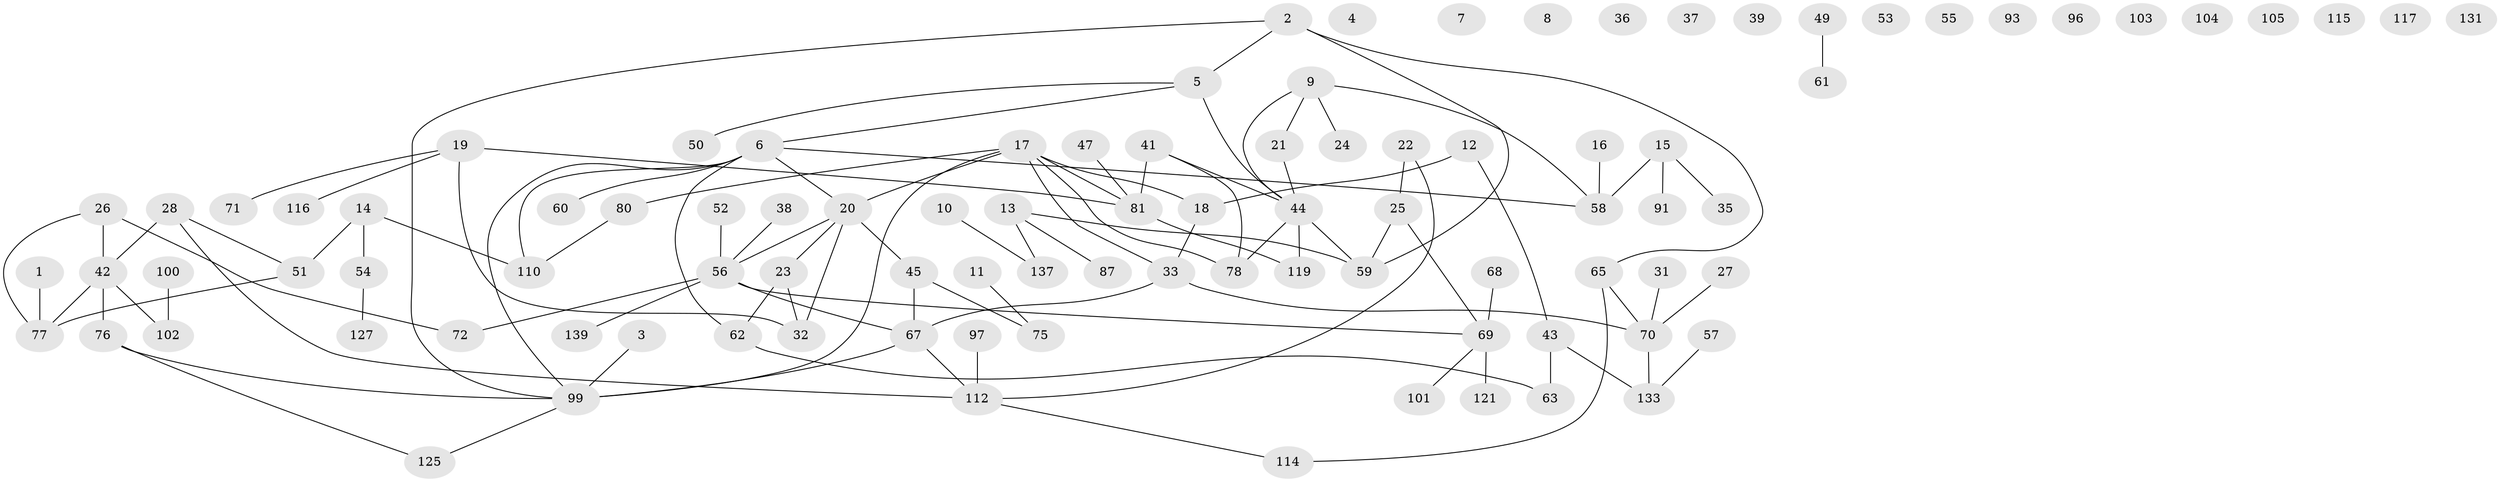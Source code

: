 // original degree distribution, {1: 0.23404255319148937, 4: 0.1276595744680851, 2: 0.2765957446808511, 0: 0.11347517730496454, 6: 0.014184397163120567, 5: 0.05673758865248227, 3: 0.1773049645390071}
// Generated by graph-tools (version 1.1) at 2025/41/03/06/25 10:41:25]
// undirected, 96 vertices, 107 edges
graph export_dot {
graph [start="1"]
  node [color=gray90,style=filled];
  1;
  2 [super="+126"];
  3 [super="+109"];
  4;
  5 [super="+48"];
  6 [super="+74"];
  7;
  8;
  9 [super="+92"];
  10;
  11 [super="+64"];
  12;
  13 [super="+73"];
  14 [super="+138"];
  15 [super="+30"];
  16 [super="+29"];
  17 [super="+66"];
  18 [super="+88"];
  19 [super="+129"];
  20 [super="+120"];
  21 [super="+40"];
  22;
  23 [super="+84"];
  24;
  25 [super="+94"];
  26;
  27;
  28;
  31;
  32 [super="+132"];
  33 [super="+34"];
  35;
  36;
  37;
  38;
  39;
  41 [super="+46"];
  42 [super="+85"];
  43 [super="+140"];
  44 [super="+89"];
  45 [super="+118"];
  47 [super="+128"];
  49 [super="+122"];
  50 [super="+108"];
  51 [super="+83"];
  52;
  53;
  54;
  55;
  56 [super="+111"];
  57 [super="+106"];
  58 [super="+95"];
  59;
  60;
  61 [super="+134"];
  62;
  63 [super="+136"];
  65 [super="+79"];
  67 [super="+107"];
  68;
  69;
  70 [super="+86"];
  71;
  72 [super="+90"];
  75;
  76 [super="+82"];
  77 [super="+135"];
  78;
  80;
  81 [super="+123"];
  87;
  91 [super="+98"];
  93;
  96;
  97 [super="+124"];
  99 [super="+130"];
  100;
  101;
  102;
  103;
  104;
  105;
  110 [super="+141"];
  112 [super="+113"];
  114;
  115;
  116;
  117;
  119;
  121;
  125;
  127;
  131;
  133;
  137;
  139;
  1 -- 77;
  2 -- 59;
  2 -- 99;
  2 -- 65;
  2 -- 5;
  3 -- 99;
  5 -- 44 [weight=2];
  5 -- 6;
  5 -- 50;
  6 -- 20;
  6 -- 60;
  6 -- 62;
  6 -- 110;
  6 -- 58;
  6 -- 99;
  9 -- 21;
  9 -- 44;
  9 -- 58;
  9 -- 24;
  10 -- 137;
  11 -- 75;
  12 -- 43;
  12 -- 18;
  13 -- 137;
  13 -- 59;
  13 -- 87;
  14 -- 110;
  14 -- 54;
  14 -- 51;
  15 -- 35;
  15 -- 58;
  15 -- 91;
  16 -- 58;
  17 -- 33;
  17 -- 78;
  17 -- 80;
  17 -- 18;
  17 -- 99;
  17 -- 20;
  17 -- 81;
  18 -- 33;
  19 -- 32;
  19 -- 71;
  19 -- 116;
  19 -- 81;
  20 -- 56;
  20 -- 45;
  20 -- 23;
  20 -- 32;
  21 -- 44;
  22 -- 25;
  22 -- 112;
  23 -- 62;
  23 -- 32;
  25 -- 69;
  25 -- 59;
  26 -- 72;
  26 -- 77;
  26 -- 42;
  27 -- 70;
  28 -- 42;
  28 -- 51;
  28 -- 112;
  31 -- 70;
  33 -- 67;
  33 -- 70;
  38 -- 56;
  41 -- 78;
  41 -- 81;
  41 -- 44;
  42 -- 77;
  42 -- 102;
  42 -- 76;
  43 -- 133;
  43 -- 63;
  44 -- 59;
  44 -- 78;
  44 -- 119;
  45 -- 67;
  45 -- 75;
  47 -- 81;
  49 -- 61;
  51 -- 77;
  52 -- 56;
  54 -- 127;
  56 -- 69;
  56 -- 72 [weight=2];
  56 -- 67;
  56 -- 139;
  57 -- 133;
  62 -- 63;
  65 -- 70;
  65 -- 114;
  67 -- 99 [weight=2];
  67 -- 112;
  68 -- 69;
  69 -- 101;
  69 -- 121;
  70 -- 133;
  76 -- 125;
  76 -- 99;
  80 -- 110;
  81 -- 119;
  97 -- 112;
  99 -- 125;
  100 -- 102;
  112 -- 114;
}
